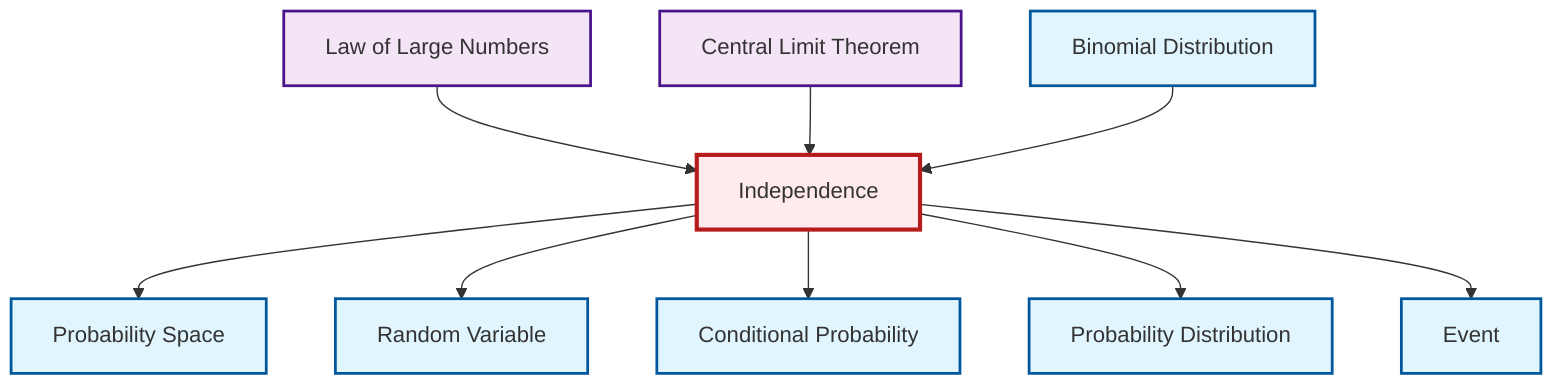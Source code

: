 graph TD
    classDef definition fill:#e1f5fe,stroke:#01579b,stroke-width:2px
    classDef theorem fill:#f3e5f5,stroke:#4a148c,stroke-width:2px
    classDef axiom fill:#fff3e0,stroke:#e65100,stroke-width:2px
    classDef example fill:#e8f5e9,stroke:#1b5e20,stroke-width:2px
    classDef current fill:#ffebee,stroke:#b71c1c,stroke-width:3px
    def-random-variable["Random Variable"]:::definition
    def-event["Event"]:::definition
    def-binomial-distribution["Binomial Distribution"]:::definition
    def-probability-space["Probability Space"]:::definition
    def-conditional-probability["Conditional Probability"]:::definition
    thm-central-limit["Central Limit Theorem"]:::theorem
    def-probability-distribution["Probability Distribution"]:::definition
    def-independence["Independence"]:::definition
    thm-law-of-large-numbers["Law of Large Numbers"]:::theorem
    def-independence --> def-probability-space
    thm-law-of-large-numbers --> def-independence
    def-independence --> def-random-variable
    thm-central-limit --> def-independence
    def-independence --> def-conditional-probability
    def-binomial-distribution --> def-independence
    def-independence --> def-probability-distribution
    def-independence --> def-event
    class def-independence current